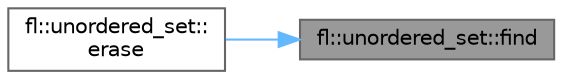 digraph "fl::unordered_set::find"
{
 // INTERACTIVE_SVG=YES
 // LATEX_PDF_SIZE
  bgcolor="transparent";
  edge [fontname=Helvetica,fontsize=10,labelfontname=Helvetica,labelfontsize=10];
  node [fontname=Helvetica,fontsize=10,shape=box,height=0.2,width=0.4];
  rankdir="RL";
  Node1 [id="Node000001",label="fl::unordered_set::find",height=0.2,width=0.4,color="gray40", fillcolor="grey60", style="filled", fontcolor="black",tooltip=" "];
  Node1 -> Node2 [id="edge1_Node000001_Node000002",dir="back",color="steelblue1",style="solid",tooltip=" "];
  Node2 [id="Node000002",label="fl::unordered_set::\lerase",height=0.2,width=0.4,color="grey40", fillcolor="white", style="filled",URL="$dd/d07/classfl_1_1unordered__set_a2381b62f5a6214d87fe5b6a26ffc34e4.html#a2381b62f5a6214d87fe5b6a26ffc34e4",tooltip=" "];
}
